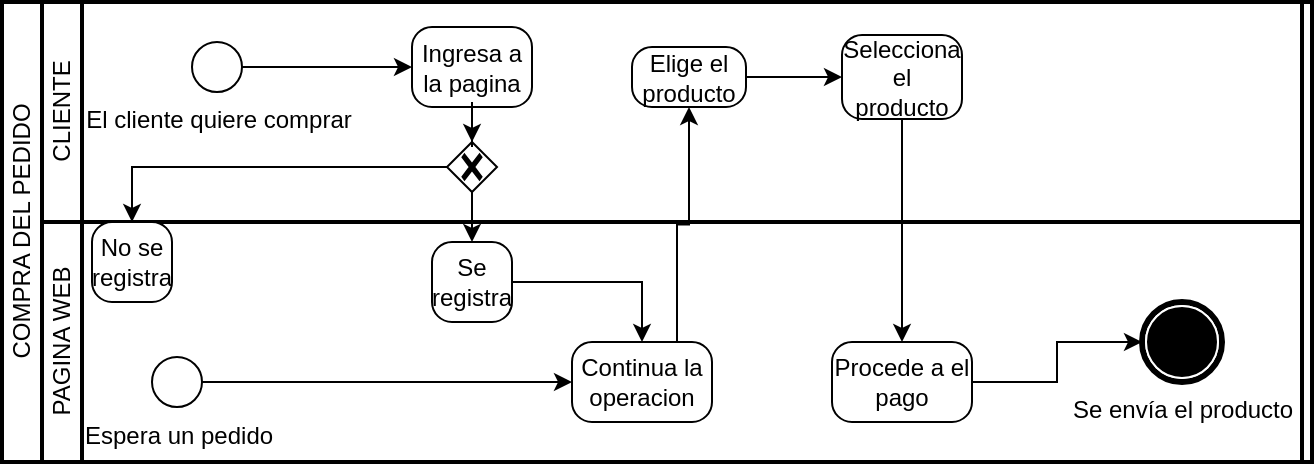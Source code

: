 <mxfile version="18.0.2" type="github">
  <diagram id="prtHgNgQTEPvFCAcTncT" name="Page-1">
    <mxGraphModel dx="1360" dy="834" grid="1" gridSize="10" guides="1" tooltips="1" connect="1" arrows="1" fold="1" page="1" pageScale="1" pageWidth="827" pageHeight="1169" math="0" shadow="0">
      <root>
        <mxCell id="0" />
        <mxCell id="1" parent="0" />
        <mxCell id="Lngs6z8u3s_FknMRa0aT-3" value="COMPRA DEL PEDIDO&lt;br&gt;" style="swimlane;html=1;startSize=20;fontStyle=0;collapsible=0;horizontal=0;swimlaneLine=1;swimlaneFillColor=#ffffff;strokeWidth=2;" parent="1" vertex="1">
          <mxGeometry x="115" y="200" width="655" height="230" as="geometry" />
        </mxCell>
        <mxCell id="Lngs6z8u3s_FknMRa0aT-4" value="" style="swimlane;html=1;startSize=20;fontStyle=0;collapsible=0;horizontal=0;swimlaneLine=0;fillColor=none;" parent="Lngs6z8u3s_FknMRa0aT-3" vertex="1">
          <mxGeometry x="20" width="630" height="110" as="geometry" />
        </mxCell>
        <mxCell id="Lngs6z8u3s_FknMRa0aT-11" value="CLIENTE" style="swimlane;html=1;startSize=20;fontStyle=0;collapsible=0;horizontal=0;swimlaneLine=1;swimlaneFillColor=#ffffff;strokeWidth=2;" parent="Lngs6z8u3s_FknMRa0aT-4" vertex="1">
          <mxGeometry width="630" height="110" as="geometry" />
        </mxCell>
        <mxCell id="Lngs6z8u3s_FknMRa0aT-13" value="&lt;font color=&quot;#000000&quot;&gt;El cliente quiere comprar&lt;/font&gt;" style="points=[[0.145,0.145,0],[0.5,0,0],[0.855,0.145,0],[1,0.5,0],[0.855,0.855,0],[0.5,1,0],[0.145,0.855,0],[0,0.5,0]];shape=mxgraph.bpmn.event;html=1;verticalLabelPosition=bottom;labelBackgroundColor=#ffffff;verticalAlign=top;align=center;perimeter=ellipsePerimeter;outlineConnect=0;aspect=fixed;outline=standard;symbol=general;" parent="Lngs6z8u3s_FknMRa0aT-11" vertex="1">
          <mxGeometry x="75" y="20" width="25" height="25" as="geometry" />
        </mxCell>
        <mxCell id="Lngs6z8u3s_FknMRa0aT-17" value="Ingresa a la pagina" style="points=[[0.25,0,0],[0.5,0,0],[0.75,0,0],[1,0.25,0],[1,0.5,0],[1,0.75,0],[0.75,1,0],[0.5,1,0],[0.25,1,0],[0,0.75,0],[0,0.5,0],[0,0.25,0]];shape=mxgraph.bpmn.task;whiteSpace=wrap;rectStyle=rounded;size=10;taskMarker=abstract;fontColor=#000000;" parent="Lngs6z8u3s_FknMRa0aT-11" vertex="1">
          <mxGeometry x="185" y="12.5" width="60" height="40" as="geometry" />
        </mxCell>
        <mxCell id="Lngs6z8u3s_FknMRa0aT-16" style="edgeStyle=orthogonalEdgeStyle;rounded=0;orthogonalLoop=1;jettySize=auto;html=1;exitX=1;exitY=0.5;exitDx=0;exitDy=0;exitPerimeter=0;fontColor=#000000;strokeColor=#000000;entryX=0;entryY=0.5;entryDx=0;entryDy=0;entryPerimeter=0;" parent="Lngs6z8u3s_FknMRa0aT-11" source="Lngs6z8u3s_FknMRa0aT-13" edge="1" target="Lngs6z8u3s_FknMRa0aT-17">
          <mxGeometry relative="1" as="geometry">
            <mxPoint x="155" y="33" as="targetPoint" />
          </mxGeometry>
        </mxCell>
        <mxCell id="fAiqKkEpE5y309fUs9RH-2" value="" style="points=[[0.25,0.25,0],[0.5,0,0],[0.75,0.25,0],[1,0.5,0],[0.75,0.75,0],[0.5,1,0],[0.25,0.75,0],[0,0.5,0]];shape=mxgraph.bpmn.gateway2;html=1;verticalLabelPosition=bottom;labelBackgroundColor=#ffffff;verticalAlign=top;align=center;perimeter=rhombusPerimeter;outlineConnect=0;outline=none;symbol=none;gwType=exclusive;" vertex="1" parent="Lngs6z8u3s_FknMRa0aT-11">
          <mxGeometry x="202.5" y="70" width="25" height="25" as="geometry" />
        </mxCell>
        <mxCell id="fAiqKkEpE5y309fUs9RH-1" style="edgeStyle=orthogonalEdgeStyle;rounded=0;orthogonalLoop=1;jettySize=auto;html=1;exitX=0.5;exitY=1;exitDx=0;exitDy=0;exitPerimeter=0;" edge="1" parent="Lngs6z8u3s_FknMRa0aT-11" source="Lngs6z8u3s_FknMRa0aT-17" target="fAiqKkEpE5y309fUs9RH-2">
          <mxGeometry relative="1" as="geometry">
            <mxPoint x="215" y="130" as="targetPoint" />
          </mxGeometry>
        </mxCell>
        <mxCell id="fAiqKkEpE5y309fUs9RH-14" value="Elige el producto" style="points=[[0.25,0,0],[0.5,0,0],[0.75,0,0],[1,0.25,0],[1,0.5,0],[1,0.75,0],[0.75,1,0],[0.5,1,0],[0.25,1,0],[0,0.75,0],[0,0.5,0],[0,0.25,0]];shape=mxgraph.bpmn.task;whiteSpace=wrap;rectStyle=rounded;size=10;taskMarker=abstract;" vertex="1" parent="Lngs6z8u3s_FknMRa0aT-11">
          <mxGeometry x="295" y="22.5" width="57" height="30" as="geometry" />
        </mxCell>
        <mxCell id="fAiqKkEpE5y309fUs9RH-16" value="Selecciona el producto" style="points=[[0.25,0,0],[0.5,0,0],[0.75,0,0],[1,0.25,0],[1,0.5,0],[1,0.75,0],[0.75,1,0],[0.5,1,0],[0.25,1,0],[0,0.75,0],[0,0.5,0],[0,0.25,0]];shape=mxgraph.bpmn.task;whiteSpace=wrap;rectStyle=rounded;size=10;taskMarker=abstract;" vertex="1" parent="Lngs6z8u3s_FknMRa0aT-11">
          <mxGeometry x="400" y="16.5" width="60" height="42" as="geometry" />
        </mxCell>
        <mxCell id="fAiqKkEpE5y309fUs9RH-15" style="edgeStyle=orthogonalEdgeStyle;rounded=0;orthogonalLoop=1;jettySize=auto;html=1;exitX=1;exitY=0.5;exitDx=0;exitDy=0;exitPerimeter=0;" edge="1" parent="Lngs6z8u3s_FknMRa0aT-11" source="fAiqKkEpE5y309fUs9RH-14" target="fAiqKkEpE5y309fUs9RH-16">
          <mxGeometry relative="1" as="geometry">
            <mxPoint x="395" y="38" as="targetPoint" />
          </mxGeometry>
        </mxCell>
        <mxCell id="Lngs6z8u3s_FknMRa0aT-10" value="" style="swimlane;html=1;startSize=20;fontStyle=0;collapsible=0;horizontal=0;swimlaneLine=0;fillColor=none;" parent="Lngs6z8u3s_FknMRa0aT-3" vertex="1">
          <mxGeometry x="20" y="110" width="630" height="120" as="geometry" />
        </mxCell>
        <mxCell id="Lngs6z8u3s_FknMRa0aT-12" value="PAGINA WEB" style="swimlane;html=1;startSize=20;fontStyle=0;collapsible=0;horizontal=0;swimlaneLine=1;swimlaneFillColor=#ffffff;strokeWidth=2;" parent="Lngs6z8u3s_FknMRa0aT-10" vertex="1">
          <mxGeometry width="630" height="120" as="geometry" />
        </mxCell>
        <mxCell id="fAiqKkEpE5y309fUs9RH-5" value="No se registra" style="points=[[0.25,0,0],[0.5,0,0],[0.75,0,0],[1,0.25,0],[1,0.5,0],[1,0.75,0],[0.75,1,0],[0.5,1,0],[0.25,1,0],[0,0.75,0],[0,0.5,0],[0,0.25,0]];shape=mxgraph.bpmn.task;whiteSpace=wrap;rectStyle=rounded;size=10;taskMarker=abstract;" vertex="1" parent="Lngs6z8u3s_FknMRa0aT-12">
          <mxGeometry x="25" width="40" height="40" as="geometry" />
        </mxCell>
        <mxCell id="fAiqKkEpE5y309fUs9RH-7" value="Se registra" style="points=[[0.25,0,0],[0.5,0,0],[0.75,0,0],[1,0.25,0],[1,0.5,0],[1,0.75,0],[0.75,1,0],[0.5,1,0],[0.25,1,0],[0,0.75,0],[0,0.5,0],[0,0.25,0]];shape=mxgraph.bpmn.task;whiteSpace=wrap;rectStyle=rounded;size=10;taskMarker=abstract;" vertex="1" parent="Lngs6z8u3s_FknMRa0aT-12">
          <mxGeometry x="195" y="10" width="40" height="40" as="geometry" />
        </mxCell>
        <mxCell id="fAiqKkEpE5y309fUs9RH-12" style="edgeStyle=orthogonalEdgeStyle;rounded=0;orthogonalLoop=1;jettySize=auto;html=1;exitX=1;exitY=0.5;exitDx=0;exitDy=0;exitPerimeter=0;entryX=0;entryY=0.5;entryDx=0;entryDy=0;entryPerimeter=0;" edge="1" parent="Lngs6z8u3s_FknMRa0aT-12" source="fAiqKkEpE5y309fUs9RH-10" target="fAiqKkEpE5y309fUs9RH-11">
          <mxGeometry relative="1" as="geometry" />
        </mxCell>
        <mxCell id="fAiqKkEpE5y309fUs9RH-10" value="Espera un pedido" style="points=[[0.145,0.145,0],[0.5,0,0],[0.855,0.145,0],[1,0.5,0],[0.855,0.855,0],[0.5,1,0],[0.145,0.855,0],[0,0.5,0]];shape=mxgraph.bpmn.event;html=1;verticalLabelPosition=bottom;labelBackgroundColor=#ffffff;verticalAlign=top;align=center;perimeter=ellipsePerimeter;outlineConnect=0;aspect=fixed;outline=standard;symbol=general;" vertex="1" parent="Lngs6z8u3s_FknMRa0aT-12">
          <mxGeometry x="55" y="67.5" width="25" height="25" as="geometry" />
        </mxCell>
        <mxCell id="fAiqKkEpE5y309fUs9RH-11" value="Continua la operacion" style="points=[[0.25,0,0],[0.5,0,0],[0.75,0,0],[1,0.25,0],[1,0.5,0],[1,0.75,0],[0.75,1,0],[0.5,1,0],[0.25,1,0],[0,0.75,0],[0,0.5,0],[0,0.25,0]];shape=mxgraph.bpmn.task;whiteSpace=wrap;rectStyle=rounded;size=10;taskMarker=abstract;" vertex="1" parent="Lngs6z8u3s_FknMRa0aT-12">
          <mxGeometry x="265" y="60" width="70" height="40" as="geometry" />
        </mxCell>
        <mxCell id="fAiqKkEpE5y309fUs9RH-8" style="edgeStyle=orthogonalEdgeStyle;rounded=0;orthogonalLoop=1;jettySize=auto;html=1;exitX=1;exitY=0.5;exitDx=0;exitDy=0;exitPerimeter=0;" edge="1" parent="Lngs6z8u3s_FknMRa0aT-12" source="fAiqKkEpE5y309fUs9RH-7" target="fAiqKkEpE5y309fUs9RH-11">
          <mxGeometry relative="1" as="geometry">
            <mxPoint x="265" y="70" as="targetPoint" />
          </mxGeometry>
        </mxCell>
        <mxCell id="fAiqKkEpE5y309fUs9RH-18" value="Procede a el pago" style="points=[[0.25,0,0],[0.5,0,0],[0.75,0,0],[1,0.25,0],[1,0.5,0],[1,0.75,0],[0.75,1,0],[0.5,1,0],[0.25,1,0],[0,0.75,0],[0,0.5,0],[0,0.25,0]];shape=mxgraph.bpmn.task;whiteSpace=wrap;rectStyle=rounded;size=10;taskMarker=abstract;" vertex="1" parent="Lngs6z8u3s_FknMRa0aT-12">
          <mxGeometry x="395" y="60" width="70" height="40" as="geometry" />
        </mxCell>
        <mxCell id="fAiqKkEpE5y309fUs9RH-21" value="Se envía el producto" style="points=[[0.145,0.145,0],[0.5,0,0],[0.855,0.145,0],[1,0.5,0],[0.855,0.855,0],[0.5,1,0],[0.145,0.855,0],[0,0.5,0]];shape=mxgraph.bpmn.event;html=1;verticalLabelPosition=bottom;labelBackgroundColor=#ffffff;verticalAlign=top;align=center;perimeter=ellipsePerimeter;outlineConnect=0;aspect=fixed;outline=end;symbol=terminate;" vertex="1" parent="Lngs6z8u3s_FknMRa0aT-12">
          <mxGeometry x="550" y="40" width="40" height="40" as="geometry" />
        </mxCell>
        <mxCell id="fAiqKkEpE5y309fUs9RH-20" style="edgeStyle=orthogonalEdgeStyle;rounded=0;orthogonalLoop=1;jettySize=auto;html=1;exitX=1;exitY=0.5;exitDx=0;exitDy=0;exitPerimeter=0;" edge="1" parent="Lngs6z8u3s_FknMRa0aT-12" source="fAiqKkEpE5y309fUs9RH-18" target="fAiqKkEpE5y309fUs9RH-21">
          <mxGeometry relative="1" as="geometry">
            <mxPoint x="535" y="80" as="targetPoint" />
          </mxGeometry>
        </mxCell>
        <mxCell id="fAiqKkEpE5y309fUs9RH-4" style="edgeStyle=orthogonalEdgeStyle;rounded=0;orthogonalLoop=1;jettySize=auto;html=1;exitX=0;exitY=0.5;exitDx=0;exitDy=0;exitPerimeter=0;" edge="1" parent="Lngs6z8u3s_FknMRa0aT-3" source="fAiqKkEpE5y309fUs9RH-2" target="fAiqKkEpE5y309fUs9RH-5">
          <mxGeometry relative="1" as="geometry">
            <mxPoint x="175" y="140" as="targetPoint" />
          </mxGeometry>
        </mxCell>
        <mxCell id="fAiqKkEpE5y309fUs9RH-6" style="edgeStyle=orthogonalEdgeStyle;rounded=0;orthogonalLoop=1;jettySize=auto;html=1;exitX=0.5;exitY=1;exitDx=0;exitDy=0;exitPerimeter=0;" edge="1" parent="Lngs6z8u3s_FknMRa0aT-3" source="fAiqKkEpE5y309fUs9RH-2" target="fAiqKkEpE5y309fUs9RH-7">
          <mxGeometry relative="1" as="geometry">
            <mxPoint x="135" y="140" as="targetPoint" />
          </mxGeometry>
        </mxCell>
        <mxCell id="fAiqKkEpE5y309fUs9RH-13" style="edgeStyle=orthogonalEdgeStyle;rounded=0;orthogonalLoop=1;jettySize=auto;html=1;exitX=0.75;exitY=0;exitDx=0;exitDy=0;exitPerimeter=0;" edge="1" parent="Lngs6z8u3s_FknMRa0aT-3" source="fAiqKkEpE5y309fUs9RH-11" target="fAiqKkEpE5y309fUs9RH-14">
          <mxGeometry relative="1" as="geometry">
            <mxPoint x="338" y="70" as="targetPoint" />
          </mxGeometry>
        </mxCell>
        <mxCell id="fAiqKkEpE5y309fUs9RH-17" style="edgeStyle=orthogonalEdgeStyle;rounded=0;orthogonalLoop=1;jettySize=auto;html=1;exitX=0.5;exitY=1;exitDx=0;exitDy=0;exitPerimeter=0;" edge="1" parent="Lngs6z8u3s_FknMRa0aT-3" source="fAiqKkEpE5y309fUs9RH-16" target="fAiqKkEpE5y309fUs9RH-18">
          <mxGeometry relative="1" as="geometry">
            <mxPoint x="445" y="170" as="targetPoint" />
          </mxGeometry>
        </mxCell>
      </root>
    </mxGraphModel>
  </diagram>
</mxfile>
